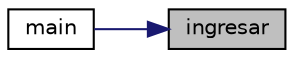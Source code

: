 digraph "ingresar"
{
 // LATEX_PDF_SIZE
  edge [fontname="Helvetica",fontsize="10",labelfontname="Helvetica",labelfontsize="10"];
  node [fontname="Helvetica",fontsize="10",shape=record];
  rankdir="RL";
  Node1 [label="ingresar",height=0.2,width=0.4,color="black", fillcolor="grey75", style="filled", fontcolor="black",tooltip="Nos permite introducir datos a nuestra tabla Simplex."];
  Node1 -> Node2 [dir="back",color="midnightblue",fontsize="10",style="solid",fontname="Helvetica"];
  Node2 [label="main",height=0.2,width=0.4,color="black", fillcolor="white", style="filled",URL="$_menup_8c.html#a3c04138a5bfe5d72780bb7e82a18e627",tooltip=" "];
}
